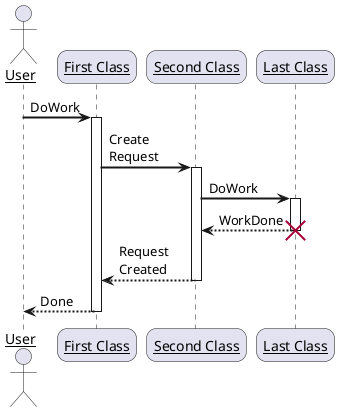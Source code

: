 @startuml
skinparam sequenceArrowThickness 2
skinparam roundcorner 20
skinparam maxmessagesize 60
skinparam sequenceParticipant underline

actor User
participant "First Class" as A
participant "Second Class" as B
participant "Last Class" as C

User -> A : DoWork
activate A

A -> B : Create Request
activate B

B -> C : DoWork
activate C
C --> B : WorkDone
destroy C

B --> A : Request Created
deactivate B

A --> User : Done
deactivate A
@enduml